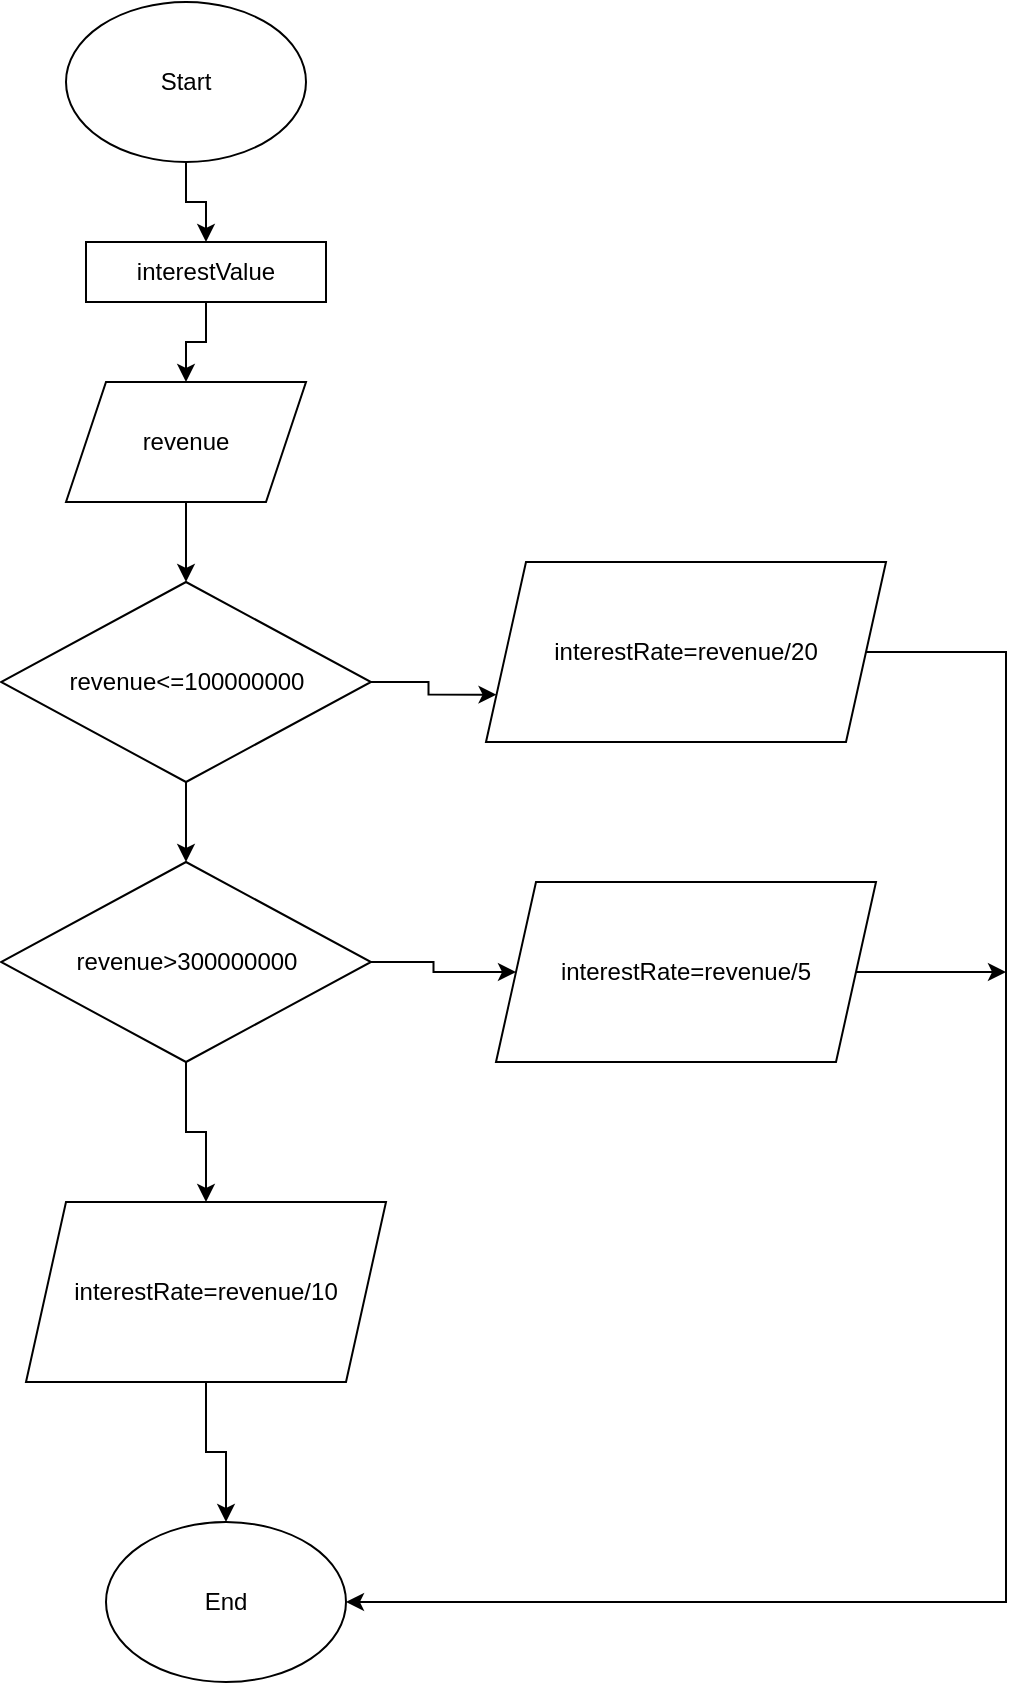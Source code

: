 <mxfile version="22.0.3" type="device">
  <diagram id="C5RBs43oDa-KdzZeNtuy" name="Page-1">
    <mxGraphModel dx="1028" dy="606" grid="1" gridSize="10" guides="1" tooltips="1" connect="1" arrows="1" fold="1" page="1" pageScale="1" pageWidth="827" pageHeight="1169" math="0" shadow="0">
      <root>
        <mxCell id="WIyWlLk6GJQsqaUBKTNV-0" />
        <mxCell id="WIyWlLk6GJQsqaUBKTNV-1" parent="WIyWlLk6GJQsqaUBKTNV-0" />
        <mxCell id="spihwINO1SYXge9GrSpp-8" style="edgeStyle=orthogonalEdgeStyle;rounded=0;orthogonalLoop=1;jettySize=auto;html=1;" parent="WIyWlLk6GJQsqaUBKTNV-1" source="spihwINO1SYXge9GrSpp-0" target="spihwINO1SYXge9GrSpp-7" edge="1">
          <mxGeometry relative="1" as="geometry" />
        </mxCell>
        <mxCell id="spihwINO1SYXge9GrSpp-0" value="Start" style="ellipse;whiteSpace=wrap;html=1;" parent="WIyWlLk6GJQsqaUBKTNV-1" vertex="1">
          <mxGeometry x="250" y="20" width="120" height="80" as="geometry" />
        </mxCell>
        <mxCell id="spihwINO1SYXge9GrSpp-10" style="edgeStyle=orthogonalEdgeStyle;rounded=0;orthogonalLoop=1;jettySize=auto;html=1;" parent="WIyWlLk6GJQsqaUBKTNV-1" source="spihwINO1SYXge9GrSpp-1" target="spihwINO1SYXge9GrSpp-3" edge="1">
          <mxGeometry relative="1" as="geometry" />
        </mxCell>
        <mxCell id="spihwINO1SYXge9GrSpp-1" value="revenue" style="shape=parallelogram;perimeter=parallelogramPerimeter;whiteSpace=wrap;html=1;fixedSize=1;" parent="WIyWlLk6GJQsqaUBKTNV-1" vertex="1">
          <mxGeometry x="250" y="210" width="120" height="60" as="geometry" />
        </mxCell>
        <mxCell id="spihwINO1SYXge9GrSpp-11" style="edgeStyle=orthogonalEdgeStyle;rounded=0;orthogonalLoop=1;jettySize=auto;html=1;" parent="WIyWlLk6GJQsqaUBKTNV-1" source="spihwINO1SYXge9GrSpp-3" target="spihwINO1SYXge9GrSpp-5" edge="1">
          <mxGeometry relative="1" as="geometry" />
        </mxCell>
        <mxCell id="spihwINO1SYXge9GrSpp-16" style="edgeStyle=orthogonalEdgeStyle;rounded=0;orthogonalLoop=1;jettySize=auto;html=1;entryX=0;entryY=0.75;entryDx=0;entryDy=0;" parent="WIyWlLk6GJQsqaUBKTNV-1" source="spihwINO1SYXge9GrSpp-3" target="spihwINO1SYXge9GrSpp-12" edge="1">
          <mxGeometry relative="1" as="geometry" />
        </mxCell>
        <mxCell id="spihwINO1SYXge9GrSpp-3" value="revenue&amp;lt;=100000000" style="rhombus;whiteSpace=wrap;html=1;" parent="WIyWlLk6GJQsqaUBKTNV-1" vertex="1">
          <mxGeometry x="217.5" y="310" width="185" height="100" as="geometry" />
        </mxCell>
        <mxCell id="spihwINO1SYXge9GrSpp-15" style="edgeStyle=orthogonalEdgeStyle;rounded=0;orthogonalLoop=1;jettySize=auto;html=1;" parent="WIyWlLk6GJQsqaUBKTNV-1" source="spihwINO1SYXge9GrSpp-5" target="spihwINO1SYXge9GrSpp-14" edge="1">
          <mxGeometry relative="1" as="geometry" />
        </mxCell>
        <mxCell id="spihwINO1SYXge9GrSpp-17" style="edgeStyle=orthogonalEdgeStyle;rounded=0;orthogonalLoop=1;jettySize=auto;html=1;" parent="WIyWlLk6GJQsqaUBKTNV-1" source="spihwINO1SYXge9GrSpp-5" target="spihwINO1SYXge9GrSpp-13" edge="1">
          <mxGeometry relative="1" as="geometry" />
        </mxCell>
        <mxCell id="spihwINO1SYXge9GrSpp-5" value="revenue&amp;gt;300000000" style="rhombus;whiteSpace=wrap;html=1;" parent="WIyWlLk6GJQsqaUBKTNV-1" vertex="1">
          <mxGeometry x="217.5" y="450" width="185" height="100" as="geometry" />
        </mxCell>
        <mxCell id="spihwINO1SYXge9GrSpp-9" style="edgeStyle=orthogonalEdgeStyle;rounded=0;orthogonalLoop=1;jettySize=auto;html=1;" parent="WIyWlLk6GJQsqaUBKTNV-1" source="spihwINO1SYXge9GrSpp-7" target="spihwINO1SYXge9GrSpp-1" edge="1">
          <mxGeometry relative="1" as="geometry" />
        </mxCell>
        <mxCell id="spihwINO1SYXge9GrSpp-7" value="interestValue" style="rounded=0;whiteSpace=wrap;html=1;" parent="WIyWlLk6GJQsqaUBKTNV-1" vertex="1">
          <mxGeometry x="260" y="140" width="120" height="30" as="geometry" />
        </mxCell>
        <mxCell id="spihwINO1SYXge9GrSpp-20" style="edgeStyle=orthogonalEdgeStyle;rounded=0;orthogonalLoop=1;jettySize=auto;html=1;entryX=1;entryY=0.5;entryDx=0;entryDy=0;" parent="WIyWlLk6GJQsqaUBKTNV-1" source="spihwINO1SYXge9GrSpp-12" target="spihwINO1SYXge9GrSpp-18" edge="1">
          <mxGeometry relative="1" as="geometry">
            <mxPoint x="400" y="822" as="targetPoint" />
            <Array as="points">
              <mxPoint x="720" y="345" />
              <mxPoint x="720" y="820" />
            </Array>
          </mxGeometry>
        </mxCell>
        <mxCell id="spihwINO1SYXge9GrSpp-12" value="interestRate=revenue/20" style="shape=parallelogram;perimeter=parallelogramPerimeter;whiteSpace=wrap;html=1;fixedSize=1;" parent="WIyWlLk6GJQsqaUBKTNV-1" vertex="1">
          <mxGeometry x="460" y="300" width="200" height="90" as="geometry" />
        </mxCell>
        <mxCell id="spihwINO1SYXge9GrSpp-21" style="edgeStyle=orthogonalEdgeStyle;rounded=0;orthogonalLoop=1;jettySize=auto;html=1;" parent="WIyWlLk6GJQsqaUBKTNV-1" source="spihwINO1SYXge9GrSpp-13" edge="1">
          <mxGeometry relative="1" as="geometry">
            <mxPoint x="720" y="505" as="targetPoint" />
          </mxGeometry>
        </mxCell>
        <mxCell id="spihwINO1SYXge9GrSpp-13" value="interestRate=revenue/5" style="shape=parallelogram;perimeter=parallelogramPerimeter;whiteSpace=wrap;html=1;fixedSize=1;" parent="WIyWlLk6GJQsqaUBKTNV-1" vertex="1">
          <mxGeometry x="465" y="460" width="190" height="90" as="geometry" />
        </mxCell>
        <mxCell id="spihwINO1SYXge9GrSpp-19" style="edgeStyle=orthogonalEdgeStyle;rounded=0;orthogonalLoop=1;jettySize=auto;html=1;" parent="WIyWlLk6GJQsqaUBKTNV-1" source="spihwINO1SYXge9GrSpp-14" target="spihwINO1SYXge9GrSpp-18" edge="1">
          <mxGeometry relative="1" as="geometry" />
        </mxCell>
        <mxCell id="spihwINO1SYXge9GrSpp-14" value="interestRate=revenue/10" style="shape=parallelogram;perimeter=parallelogramPerimeter;whiteSpace=wrap;html=1;fixedSize=1;" parent="WIyWlLk6GJQsqaUBKTNV-1" vertex="1">
          <mxGeometry x="230" y="620" width="180" height="90" as="geometry" />
        </mxCell>
        <mxCell id="spihwINO1SYXge9GrSpp-18" value="End" style="ellipse;whiteSpace=wrap;html=1;" parent="WIyWlLk6GJQsqaUBKTNV-1" vertex="1">
          <mxGeometry x="270" y="780" width="120" height="80" as="geometry" />
        </mxCell>
      </root>
    </mxGraphModel>
  </diagram>
</mxfile>
